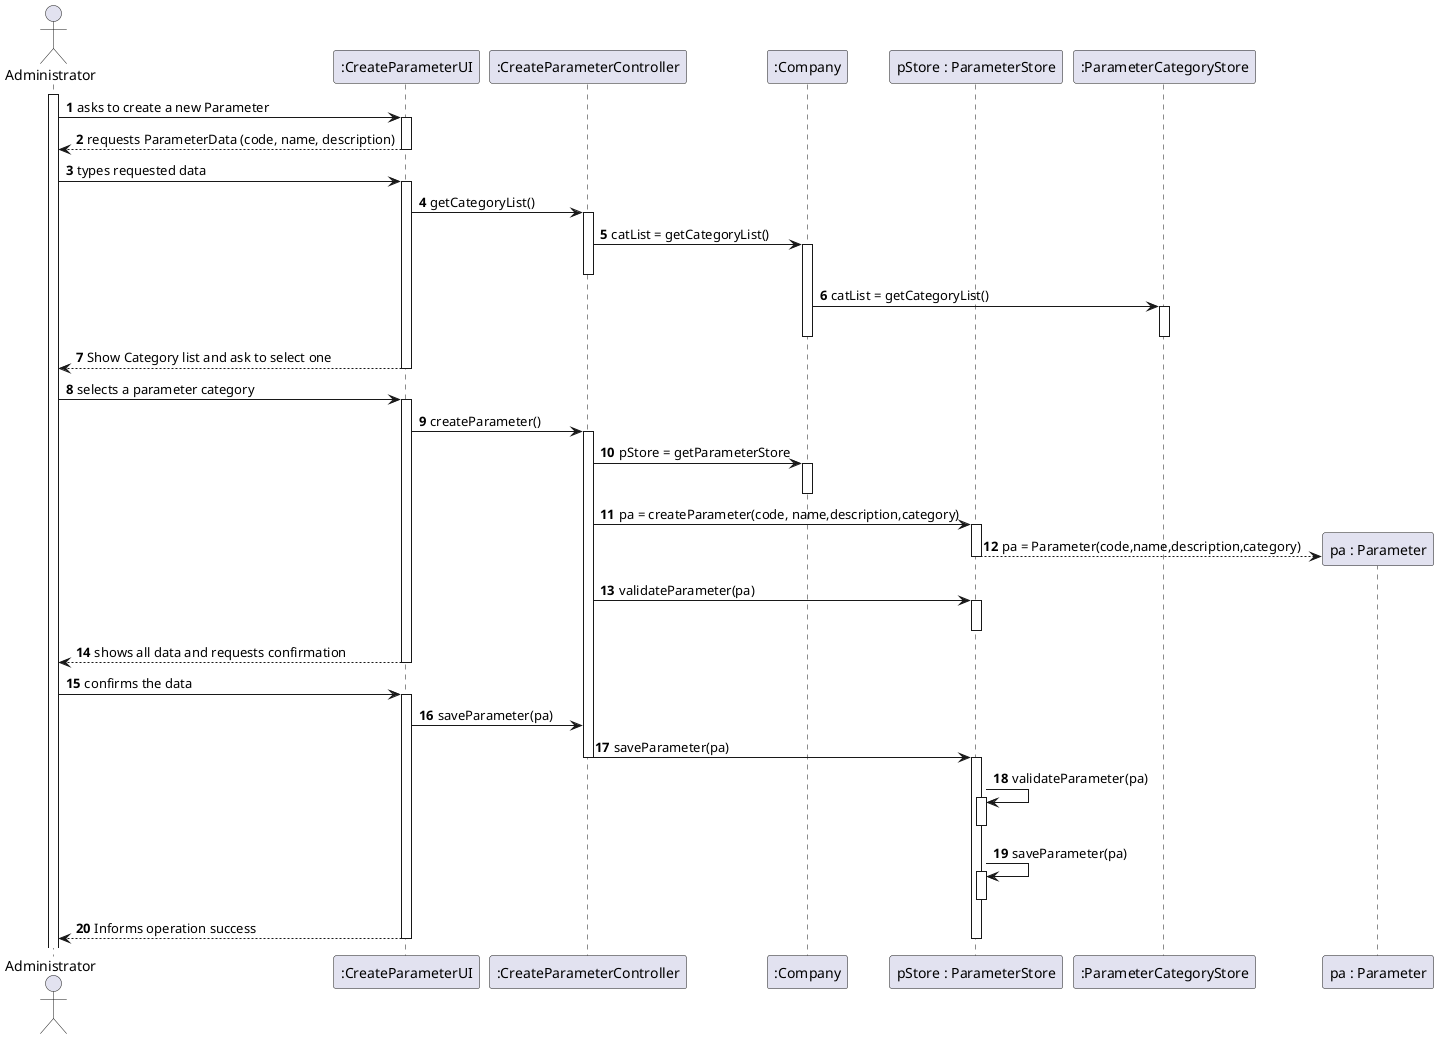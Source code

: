 @startuml
autonumber
'hide footbox
actor "Administrator" as Administrator

participant ":CreateParameterUI" as UI
participant ":CreateParameterController" as CTRL
participant ":Company" as COMPANY
participant "pStore : ParameterStore" as PARAMETERSTORE
participant ":ParameterCategoryStore" as CATEGORYSTORE
participant "pa : Parameter" as PARAMETER


activate Administrator
Administrator -> UI: asks to create a new Parameter
activate UI




UI --> Administrator :requests ParameterData (code, name, description)
deactivate UI


Administrator -> UI : types requested data
activate UI



UI -> CTRL : getCategoryList()
activate CTRL


CTRL -> COMPANY : catList = getCategoryList()
activate COMPANY
deactivate CTRL

COMPANY -> CATEGORYSTORE  : catList = getCategoryList()
activate CATEGORYSTORE
deactivate COMPANY
deactivate CATEGORYSTORE






UI --> Administrator : Show Category list and ask to select one
deactivate UI





Administrator -> UI : selects a parameter category
activate UI




UI-> CTRL : createParameter()
activate CTRL

CTRL -> COMPANY : pStore = getParameterStore
activate COMPANY
deactivate COMPANY
CTRL -> PARAMETERSTORE : pa = createParameter(code, name,description,category)

activate PARAMETERSTORE

PARAMETERSTORE --> PARAMETER **: pa = Parameter(code,name,description,category)


deactivate PARAMETERSTORE
CTRL -> PARAMETERSTORE : validateParameter(pa)
activate PARAMETERSTORE
deactivate PARAMETERSTORE

UI --> Administrator : shows all data and requests confirmation
deactivate UI

Administrator -> UI : confirms the data
activate UI

UI-> CTRL : saveParameter(pa)

CTRL -> PARAMETERSTORE : saveParameter(pa)
deactivate CTRL
activate PARAMETERSTORE
PARAMETERSTORE -> PARAMETERSTORE : validateParameter(pa)
activate PARAMETERSTORE
deactivate PARAMETERSTORE
PARAMETERSTORE -> PARAMETERSTORE : saveParameter(pa)
activate PARAMETERSTORE
deactivate PARAMETERSTORE

UI --> Administrator : Informs operation success
deactivate UI

deactivate PARAMETERSTORE







@enduml